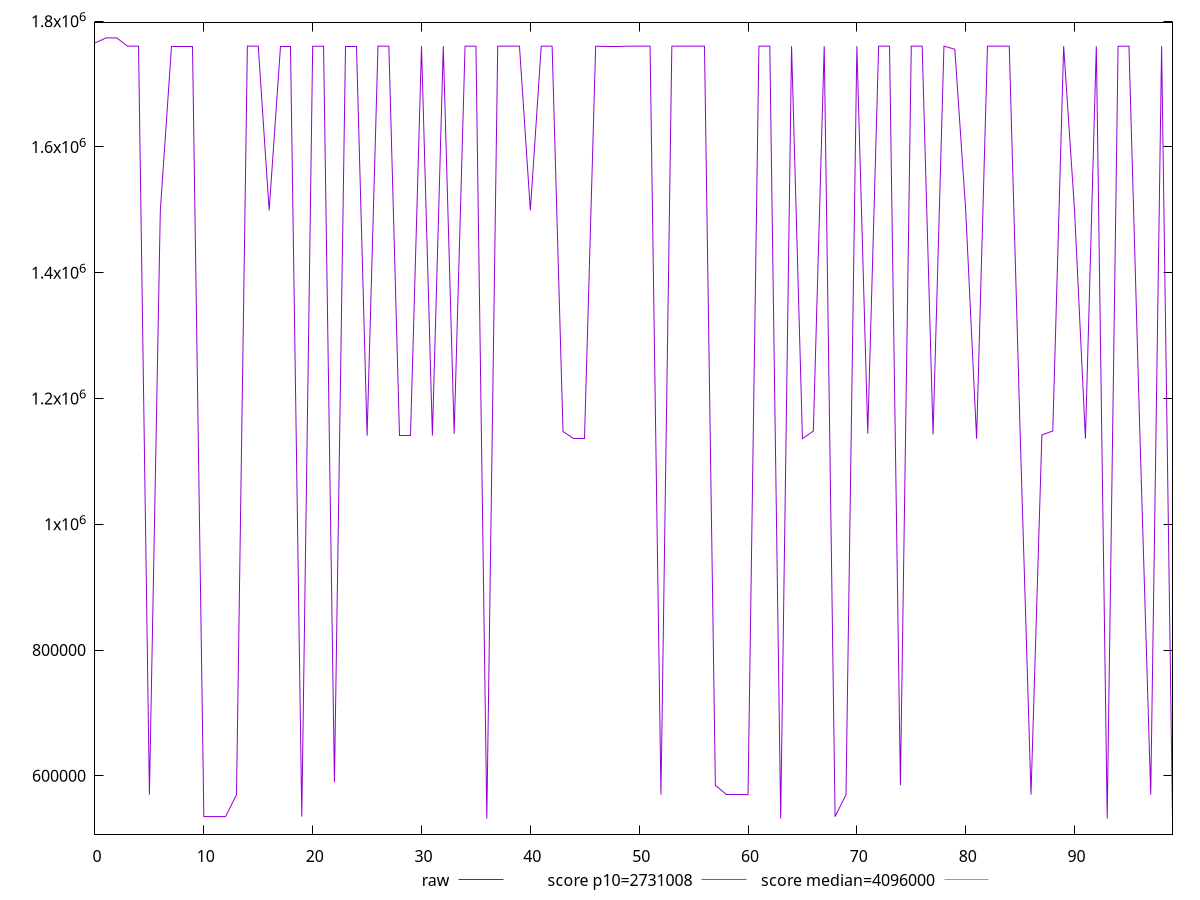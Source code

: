 reset

$raw <<EOF
0 1765333
1 1773420
2 1773408
3 1760245
4 1760262
5 570145
6 1498387
7 1760283
8 1760277
9 1760277
10 535200
11 535177
12 535152
13 570109
14 1760359
15 1760262
16 1499108
17 1760302
18 1760301
19 535177
20 1760194
21 1760256
22 589679
23 1760267
24 1760265
25 1140936
26 1760271
27 1760332
28 1140959
29 1140958
30 1760323
31 1140964
32 1760257
33 1144156
34 1760285
35 1760225
36 532095
37 1760268
38 1760256
39 1760297
40 1499115
41 1760232
42 1760263
43 1147566
44 1136107
45 1136107
46 1760275
47 1760244
48 1760238
49 1760331
50 1760259
51 1760274
52 570149
53 1760287
54 1760278
55 1760244
56 1760275
57 584825
58 570114
59 570109
60 570104
61 1760277
62 1760246
63 532096
64 1760276
65 1136085
66 1148241
67 1760298
68 535146
69 570090
70 1760300
71 1144192
72 1760256
73 1760290
74 584841
75 1760246
76 1760265
77 1142942
78 1760265
79 1755415
80 1499113
81 1136093
82 1760259
83 1760238
84 1760254
85 1146786
86 570102
87 1142148
88 1148307
89 1760308
90 1499112
91 1136116
92 1760238
93 532092
94 1760224
95 1760250
96 1146011
97 570129
98 1760255
99 532107
EOF

set key outside below
set xrange [0:99]
set yrange [507265.44:1798246.56]
set trange [507265.44:1798246.56]
set terminal svg size 640, 500 enhanced background rgb 'white'
set output "reports/report_00027_2021-02-24T12-40-31.850Z/total-byte-weight/samples/agenda/raw/values.svg"

plot $raw title "raw" with line, \
     2731008 title "score p10=2731008", \
     4096000 title "score median=4096000"

reset
